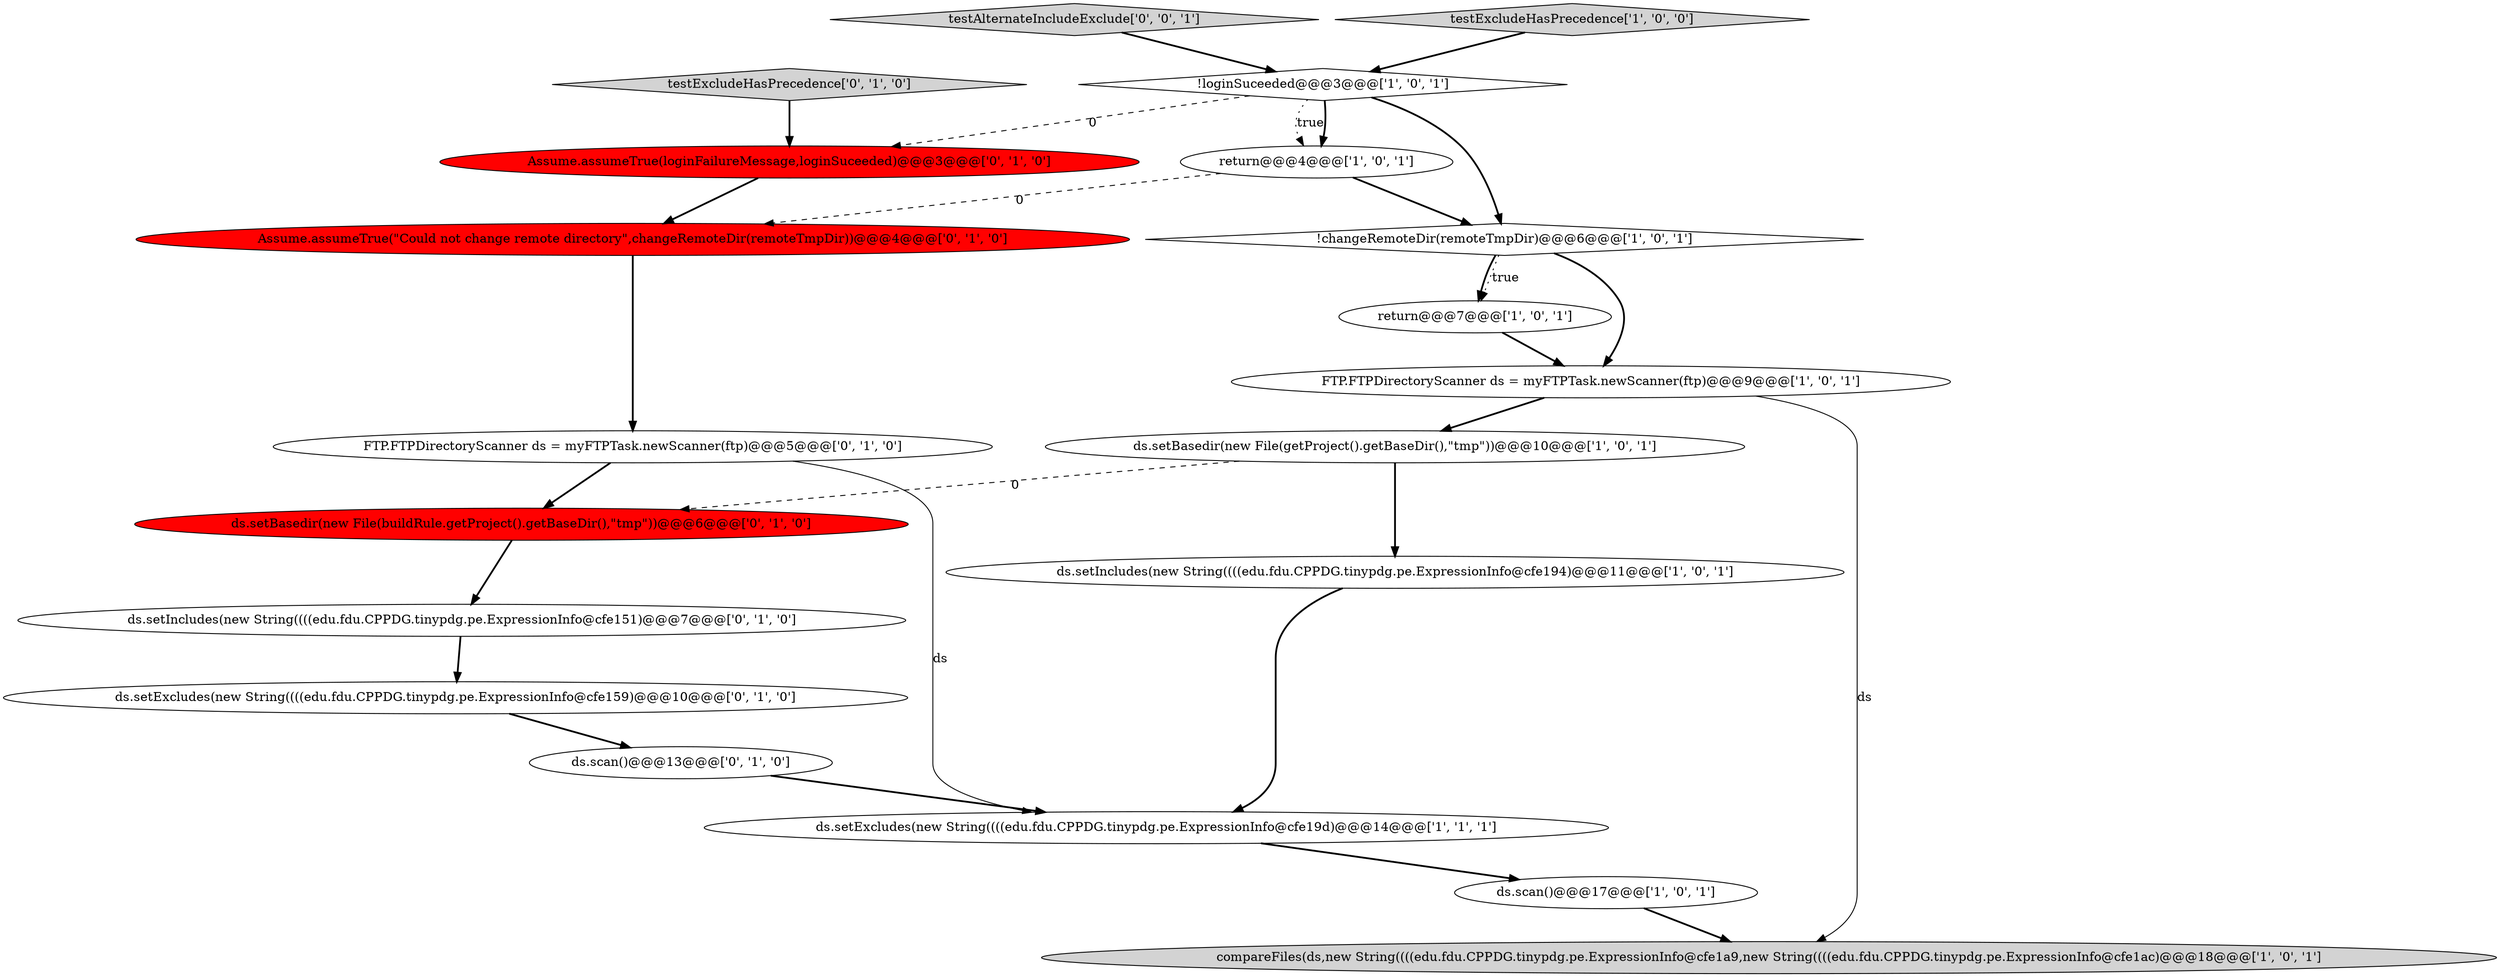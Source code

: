 digraph {
11 [style = filled, label = "Assume.assumeTrue(\"Could not change remote directory\",changeRemoteDir(remoteTmpDir))@@@4@@@['0', '1', '0']", fillcolor = red, shape = ellipse image = "AAA1AAABBB2BBB"];
9 [style = filled, label = "return@@@7@@@['1', '0', '1']", fillcolor = white, shape = ellipse image = "AAA0AAABBB1BBB"];
6 [style = filled, label = "ds.setIncludes(new String((((edu.fdu.CPPDG.tinypdg.pe.ExpressionInfo@cfe194)@@@11@@@['1', '0', '1']", fillcolor = white, shape = ellipse image = "AAA0AAABBB1BBB"];
19 [style = filled, label = "testAlternateIncludeExclude['0', '0', '1']", fillcolor = lightgray, shape = diamond image = "AAA0AAABBB3BBB"];
14 [style = filled, label = "Assume.assumeTrue(loginFailureMessage,loginSuceeded)@@@3@@@['0', '1', '0']", fillcolor = red, shape = ellipse image = "AAA1AAABBB2BBB"];
7 [style = filled, label = "compareFiles(ds,new String((((edu.fdu.CPPDG.tinypdg.pe.ExpressionInfo@cfe1a9,new String((((edu.fdu.CPPDG.tinypdg.pe.ExpressionInfo@cfe1ac)@@@18@@@['1', '0', '1']", fillcolor = lightgray, shape = ellipse image = "AAA0AAABBB1BBB"];
8 [style = filled, label = "!changeRemoteDir(remoteTmpDir)@@@6@@@['1', '0', '1']", fillcolor = white, shape = diamond image = "AAA0AAABBB1BBB"];
5 [style = filled, label = "ds.scan()@@@17@@@['1', '0', '1']", fillcolor = white, shape = ellipse image = "AAA0AAABBB1BBB"];
10 [style = filled, label = "return@@@4@@@['1', '0', '1']", fillcolor = white, shape = ellipse image = "AAA0AAABBB1BBB"];
18 [style = filled, label = "ds.scan()@@@13@@@['0', '1', '0']", fillcolor = white, shape = ellipse image = "AAA0AAABBB2BBB"];
3 [style = filled, label = "testExcludeHasPrecedence['1', '0', '0']", fillcolor = lightgray, shape = diamond image = "AAA0AAABBB1BBB"];
13 [style = filled, label = "testExcludeHasPrecedence['0', '1', '0']", fillcolor = lightgray, shape = diamond image = "AAA0AAABBB2BBB"];
15 [style = filled, label = "FTP.FTPDirectoryScanner ds = myFTPTask.newScanner(ftp)@@@5@@@['0', '1', '0']", fillcolor = white, shape = ellipse image = "AAA0AAABBB2BBB"];
4 [style = filled, label = "ds.setExcludes(new String((((edu.fdu.CPPDG.tinypdg.pe.ExpressionInfo@cfe19d)@@@14@@@['1', '1', '1']", fillcolor = white, shape = ellipse image = "AAA0AAABBB1BBB"];
12 [style = filled, label = "ds.setBasedir(new File(buildRule.getProject().getBaseDir(),\"tmp\"))@@@6@@@['0', '1', '0']", fillcolor = red, shape = ellipse image = "AAA1AAABBB2BBB"];
16 [style = filled, label = "ds.setExcludes(new String((((edu.fdu.CPPDG.tinypdg.pe.ExpressionInfo@cfe159)@@@10@@@['0', '1', '0']", fillcolor = white, shape = ellipse image = "AAA0AAABBB2BBB"];
1 [style = filled, label = "!loginSuceeded@@@3@@@['1', '0', '1']", fillcolor = white, shape = diamond image = "AAA0AAABBB1BBB"];
17 [style = filled, label = "ds.setIncludes(new String((((edu.fdu.CPPDG.tinypdg.pe.ExpressionInfo@cfe151)@@@7@@@['0', '1', '0']", fillcolor = white, shape = ellipse image = "AAA0AAABBB2BBB"];
2 [style = filled, label = "FTP.FTPDirectoryScanner ds = myFTPTask.newScanner(ftp)@@@9@@@['1', '0', '1']", fillcolor = white, shape = ellipse image = "AAA0AAABBB1BBB"];
0 [style = filled, label = "ds.setBasedir(new File(getProject().getBaseDir(),\"tmp\"))@@@10@@@['1', '0', '1']", fillcolor = white, shape = ellipse image = "AAA0AAABBB1BBB"];
16->18 [style = bold, label=""];
1->8 [style = bold, label=""];
1->10 [style = dotted, label="true"];
3->1 [style = bold, label=""];
1->14 [style = dashed, label="0"];
9->2 [style = bold, label=""];
0->6 [style = bold, label=""];
12->17 [style = bold, label=""];
2->7 [style = solid, label="ds"];
0->12 [style = dashed, label="0"];
11->15 [style = bold, label=""];
10->11 [style = dashed, label="0"];
6->4 [style = bold, label=""];
19->1 [style = bold, label=""];
2->0 [style = bold, label=""];
18->4 [style = bold, label=""];
10->8 [style = bold, label=""];
8->2 [style = bold, label=""];
8->9 [style = bold, label=""];
5->7 [style = bold, label=""];
15->12 [style = bold, label=""];
8->9 [style = dotted, label="true"];
15->4 [style = solid, label="ds"];
1->10 [style = bold, label=""];
14->11 [style = bold, label=""];
4->5 [style = bold, label=""];
13->14 [style = bold, label=""];
17->16 [style = bold, label=""];
}

